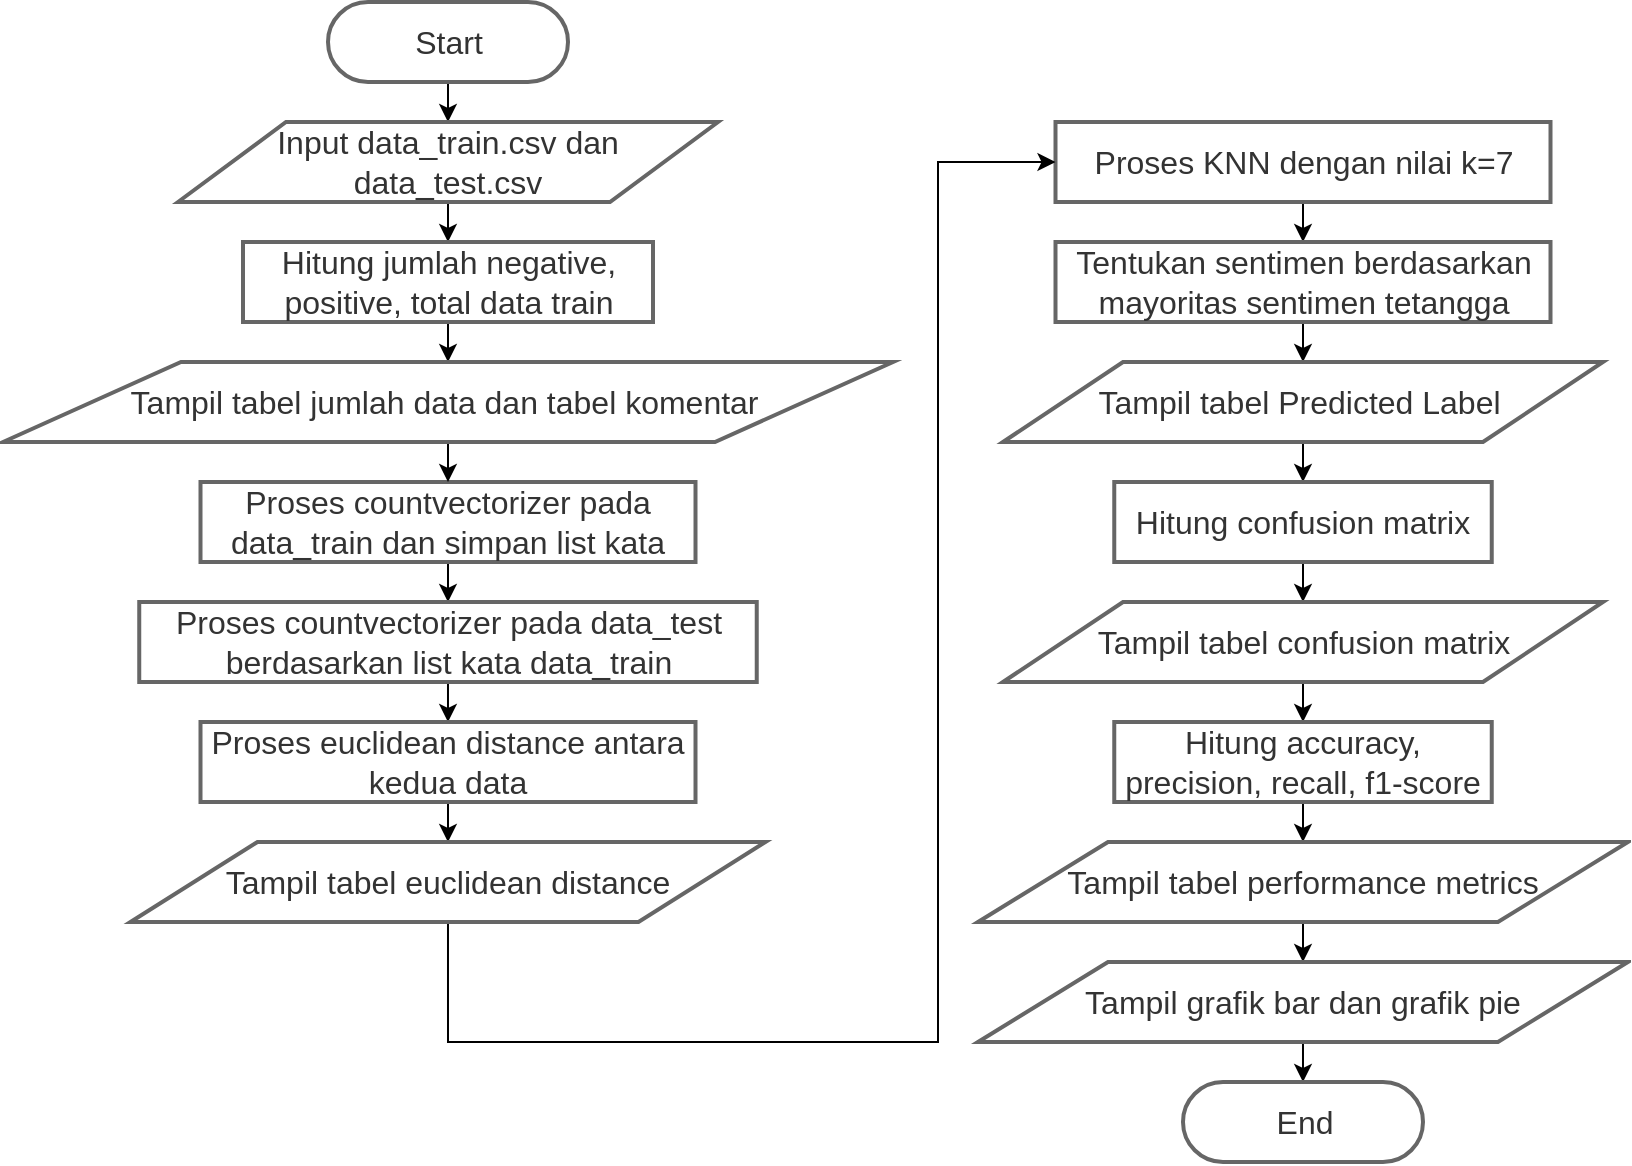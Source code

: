 <mxfile>
    <diagram id="5nVrjyD67WJcHzdejz7K" name="Flowchart Modeling">
        <mxGraphModel dx="1318" dy="724" grid="1" gridSize="10" guides="1" tooltips="1" connect="1" arrows="1" fold="1" page="1" pageScale="1" pageWidth="700" pageHeight="1000" background="#ffffff" math="0" shadow="0">
            <root>
                <mxCell id="0"/>
                <mxCell id="1" parent="0"/>
                <mxCell id="epp1NZU5FGNPMPcieAP1-17" style="edgeStyle=orthogonalEdgeStyle;rounded=0;html=1;exitX=0.5;exitY=0.5;exitDx=0;exitDy=20;exitPerimeter=0;entryX=0.5;entryY=0;entryDx=0;entryDy=0;strokeColor=#000000;fontSize=16;" edge="1" parent="1" source="s1iuoTGKTVkApBfWXc0K-1" target="s1iuoTGKTVkApBfWXc0K-2">
                    <mxGeometry relative="1" as="geometry"/>
                </mxCell>
                <mxCell id="s1iuoTGKTVkApBfWXc0K-1" value="Start" style="html=1;dashed=0;whitespace=wrap;shape=mxgraph.dfd.start;strokeWidth=2;fontSize=16;fillColor=none;fontColor=#333333;strokeColor=#666666;" vertex="1" parent="1">
                    <mxGeometry x="155" y="80" width="120" height="40" as="geometry"/>
                </mxCell>
                <mxCell id="epp1NZU5FGNPMPcieAP1-18" style="edgeStyle=orthogonalEdgeStyle;rounded=0;html=1;exitX=0.5;exitY=1;exitDx=0;exitDy=0;entryX=0.5;entryY=0;entryDx=0;entryDy=0;strokeColor=#000000;fontSize=16;" edge="1" parent="1" source="s1iuoTGKTVkApBfWXc0K-2" target="s1iuoTGKTVkApBfWXc0K-3">
                    <mxGeometry relative="1" as="geometry"/>
                </mxCell>
                <mxCell id="s1iuoTGKTVkApBfWXc0K-2" value="Input data_train.csv dan data_test.csv" style="shape=parallelogram;perimeter=parallelogramPerimeter;whiteSpace=wrap;html=1;dashed=0;strokeWidth=2;fontSize=16;fillColor=none;fontColor=#333333;strokeColor=#666666;" vertex="1" parent="1">
                    <mxGeometry x="80" y="140" width="270" height="40" as="geometry"/>
                </mxCell>
                <mxCell id="epp1NZU5FGNPMPcieAP1-19" style="edgeStyle=orthogonalEdgeStyle;rounded=0;html=1;exitX=0.5;exitY=1;exitDx=0;exitDy=0;entryX=0.5;entryY=0;entryDx=0;entryDy=0;strokeColor=#000000;fontSize=16;" edge="1" parent="1" source="s1iuoTGKTVkApBfWXc0K-3" target="epp1NZU5FGNPMPcieAP1-8">
                    <mxGeometry relative="1" as="geometry"/>
                </mxCell>
                <mxCell id="s1iuoTGKTVkApBfWXc0K-3" value="Hitung jumlah negative, positive, total data train" style="html=1;dashed=0;whitespace=wrap;strokeWidth=2;fontSize=16;fillColor=none;fontColor=#333333;strokeColor=#666666;whiteSpace=wrap;" vertex="1" parent="1">
                    <mxGeometry x="112.5" y="200" width="205" height="40" as="geometry"/>
                </mxCell>
                <mxCell id="epp1NZU5FGNPMPcieAP1-21" style="edgeStyle=orthogonalEdgeStyle;rounded=0;html=1;exitX=0.5;exitY=1;exitDx=0;exitDy=0;entryX=0.5;entryY=0;entryDx=0;entryDy=0;strokeColor=#000000;fontSize=16;" edge="1" parent="1" source="epp1NZU5FGNPMPcieAP1-1" target="epp1NZU5FGNPMPcieAP1-2">
                    <mxGeometry relative="1" as="geometry"/>
                </mxCell>
                <mxCell id="epp1NZU5FGNPMPcieAP1-1" value="Proses countvectorizer pada data_train dan simpan list kata" style="html=1;dashed=0;whitespace=wrap;strokeWidth=2;fontSize=16;fillColor=none;fontColor=#333333;strokeColor=#666666;whiteSpace=wrap;" vertex="1" parent="1">
                    <mxGeometry x="91.25" y="320" width="247.5" height="40" as="geometry"/>
                </mxCell>
                <mxCell id="epp1NZU5FGNPMPcieAP1-22" style="edgeStyle=orthogonalEdgeStyle;rounded=0;html=1;exitX=0.5;exitY=1;exitDx=0;exitDy=0;entryX=0.5;entryY=0;entryDx=0;entryDy=0;strokeColor=#000000;fontSize=16;" edge="1" parent="1" source="epp1NZU5FGNPMPcieAP1-2" target="epp1NZU5FGNPMPcieAP1-3">
                    <mxGeometry relative="1" as="geometry"/>
                </mxCell>
                <mxCell id="epp1NZU5FGNPMPcieAP1-2" value="Proses countvectorizer pada data_test berdasarkan list kata data_train" style="html=1;dashed=0;whitespace=wrap;strokeWidth=2;fontSize=16;fillColor=none;fontColor=#333333;strokeColor=#666666;whiteSpace=wrap;" vertex="1" parent="1">
                    <mxGeometry x="60.62" y="380" width="308.75" height="40" as="geometry"/>
                </mxCell>
                <mxCell id="epp1NZU5FGNPMPcieAP1-23" style="edgeStyle=orthogonalEdgeStyle;rounded=0;html=1;exitX=0.5;exitY=1;exitDx=0;exitDy=0;entryX=0.5;entryY=0;entryDx=0;entryDy=0;strokeColor=#000000;fontSize=16;" edge="1" parent="1" source="epp1NZU5FGNPMPcieAP1-3" target="epp1NZU5FGNPMPcieAP1-10">
                    <mxGeometry relative="1" as="geometry"/>
                </mxCell>
                <mxCell id="epp1NZU5FGNPMPcieAP1-3" value="Proses euclidean distance antara kedua data" style="html=1;dashed=0;whitespace=wrap;strokeWidth=2;fontSize=16;fillColor=none;fontColor=#333333;strokeColor=#666666;whiteSpace=wrap;" vertex="1" parent="1">
                    <mxGeometry x="91.25" y="440" width="247.5" height="40" as="geometry"/>
                </mxCell>
                <mxCell id="epp1NZU5FGNPMPcieAP1-25" style="edgeStyle=orthogonalEdgeStyle;rounded=0;html=1;exitX=0.5;exitY=1;exitDx=0;exitDy=0;entryX=0.5;entryY=0;entryDx=0;entryDy=0;strokeColor=#000000;fontSize=16;" edge="1" parent="1" source="epp1NZU5FGNPMPcieAP1-4" target="epp1NZU5FGNPMPcieAP1-5">
                    <mxGeometry relative="1" as="geometry"/>
                </mxCell>
                <mxCell id="epp1NZU5FGNPMPcieAP1-4" value="Proses KNN dengan nilai k=7" style="html=1;dashed=0;whitespace=wrap;strokeWidth=2;fontSize=16;fillColor=none;fontColor=#333333;strokeColor=#666666;whiteSpace=wrap;" vertex="1" parent="1">
                    <mxGeometry x="518.75" y="140" width="247.5" height="40" as="geometry"/>
                </mxCell>
                <mxCell id="epp1NZU5FGNPMPcieAP1-26" style="edgeStyle=orthogonalEdgeStyle;rounded=0;html=1;exitX=0.5;exitY=1;exitDx=0;exitDy=0;entryX=0.5;entryY=0;entryDx=0;entryDy=0;strokeColor=#000000;fontSize=16;" edge="1" parent="1" source="epp1NZU5FGNPMPcieAP1-5" target="epp1NZU5FGNPMPcieAP1-7">
                    <mxGeometry relative="1" as="geometry"/>
                </mxCell>
                <mxCell id="epp1NZU5FGNPMPcieAP1-5" value="Tentukan sentimen berdasarkan mayoritas sentimen tetangga" style="html=1;dashed=0;whitespace=wrap;strokeWidth=2;fontSize=16;fillColor=none;fontColor=#333333;strokeColor=#666666;whiteSpace=wrap;" vertex="1" parent="1">
                    <mxGeometry x="518.75" y="200" width="247.5" height="40" as="geometry"/>
                </mxCell>
                <mxCell id="epp1NZU5FGNPMPcieAP1-27" style="edgeStyle=orthogonalEdgeStyle;rounded=0;html=1;exitX=0.5;exitY=1;exitDx=0;exitDy=0;entryX=0.5;entryY=0;entryDx=0;entryDy=0;strokeColor=#000000;fontSize=16;" edge="1" parent="1" source="epp1NZU5FGNPMPcieAP1-7" target="epp1NZU5FGNPMPcieAP1-11">
                    <mxGeometry relative="1" as="geometry"/>
                </mxCell>
                <mxCell id="epp1NZU5FGNPMPcieAP1-7" value="Tampil tabel Predicted Label&amp;nbsp;" style="shape=parallelogram;perimeter=parallelogramPerimeter;whiteSpace=wrap;html=1;dashed=0;strokeWidth=2;fontSize=16;fillColor=none;fontColor=#333333;strokeColor=#666666;" vertex="1" parent="1">
                    <mxGeometry x="492.5" y="260" width="300" height="40" as="geometry"/>
                </mxCell>
                <mxCell id="epp1NZU5FGNPMPcieAP1-20" style="edgeStyle=orthogonalEdgeStyle;rounded=0;html=1;exitX=0.5;exitY=1;exitDx=0;exitDy=0;entryX=0.5;entryY=0;entryDx=0;entryDy=0;strokeColor=#000000;fontSize=16;" edge="1" parent="1" source="epp1NZU5FGNPMPcieAP1-8" target="epp1NZU5FGNPMPcieAP1-1">
                    <mxGeometry relative="1" as="geometry"/>
                </mxCell>
                <mxCell id="epp1NZU5FGNPMPcieAP1-8" value="Tampil tabel jumlah data dan tabel komentar&amp;nbsp;" style="shape=parallelogram;perimeter=parallelogramPerimeter;whiteSpace=wrap;html=1;dashed=0;strokeWidth=2;fontSize=16;fillColor=none;fontColor=#333333;strokeColor=#666666;" vertex="1" parent="1">
                    <mxGeometry x="-7.5" y="260" width="445" height="40" as="geometry"/>
                </mxCell>
                <mxCell id="epp1NZU5FGNPMPcieAP1-24" style="edgeStyle=orthogonalEdgeStyle;rounded=0;html=1;exitX=0.5;exitY=1;exitDx=0;exitDy=0;entryX=0;entryY=0.5;entryDx=0;entryDy=0;strokeColor=#000000;fontSize=16;" edge="1" parent="1" source="epp1NZU5FGNPMPcieAP1-10" target="epp1NZU5FGNPMPcieAP1-4">
                    <mxGeometry relative="1" as="geometry">
                        <Array as="points">
                            <mxPoint x="215" y="600"/>
                            <mxPoint x="460" y="600"/>
                            <mxPoint x="460" y="160"/>
                        </Array>
                    </mxGeometry>
                </mxCell>
                <mxCell id="epp1NZU5FGNPMPcieAP1-10" value="Tampil tabel euclidean distance" style="shape=parallelogram;perimeter=parallelogramPerimeter;whiteSpace=wrap;html=1;dashed=0;strokeWidth=2;fontSize=16;fillColor=none;fontColor=#333333;strokeColor=#666666;" vertex="1" parent="1">
                    <mxGeometry x="56.24" y="500" width="317.51" height="40" as="geometry"/>
                </mxCell>
                <mxCell id="epp1NZU5FGNPMPcieAP1-28" style="edgeStyle=orthogonalEdgeStyle;rounded=0;html=1;exitX=0.5;exitY=1;exitDx=0;exitDy=0;entryX=0.5;entryY=0;entryDx=0;entryDy=0;strokeColor=#000000;fontSize=16;" edge="1" parent="1" source="epp1NZU5FGNPMPcieAP1-11" target="epp1NZU5FGNPMPcieAP1-12">
                    <mxGeometry relative="1" as="geometry"/>
                </mxCell>
                <mxCell id="epp1NZU5FGNPMPcieAP1-11" value="Hitung confusion matrix" style="html=1;dashed=0;whitespace=wrap;strokeWidth=2;fontSize=16;fillColor=none;fontColor=#333333;strokeColor=#666666;whiteSpace=wrap;" vertex="1" parent="1">
                    <mxGeometry x="548.13" y="320" width="188.74" height="40" as="geometry"/>
                </mxCell>
                <mxCell id="epp1NZU5FGNPMPcieAP1-29" style="edgeStyle=orthogonalEdgeStyle;rounded=0;html=1;exitX=0.5;exitY=1;exitDx=0;exitDy=0;entryX=0.5;entryY=0;entryDx=0;entryDy=0;strokeColor=#000000;fontSize=16;" edge="1" parent="1" source="epp1NZU5FGNPMPcieAP1-12" target="epp1NZU5FGNPMPcieAP1-13">
                    <mxGeometry relative="1" as="geometry"/>
                </mxCell>
                <mxCell id="epp1NZU5FGNPMPcieAP1-12" value="Tampil tabel confusion matrix" style="shape=parallelogram;perimeter=parallelogramPerimeter;whiteSpace=wrap;html=1;dashed=0;strokeWidth=2;fontSize=16;fillColor=none;fontColor=#333333;strokeColor=#666666;" vertex="1" parent="1">
                    <mxGeometry x="492.5" y="380" width="300" height="40" as="geometry"/>
                </mxCell>
                <mxCell id="epp1NZU5FGNPMPcieAP1-30" style="edgeStyle=orthogonalEdgeStyle;rounded=0;html=1;exitX=0.5;exitY=1;exitDx=0;exitDy=0;entryX=0.5;entryY=0;entryDx=0;entryDy=0;strokeColor=#000000;fontSize=16;" edge="1" parent="1" source="epp1NZU5FGNPMPcieAP1-13" target="epp1NZU5FGNPMPcieAP1-14">
                    <mxGeometry relative="1" as="geometry"/>
                </mxCell>
                <mxCell id="epp1NZU5FGNPMPcieAP1-13" value="Hitung accuracy, precision, recall, f1-score" style="html=1;dashed=0;whitespace=wrap;strokeWidth=2;fontSize=16;fillColor=none;fontColor=#333333;strokeColor=#666666;whiteSpace=wrap;" vertex="1" parent="1">
                    <mxGeometry x="548.13" y="440" width="188.74" height="40" as="geometry"/>
                </mxCell>
                <mxCell id="epp1NZU5FGNPMPcieAP1-31" style="edgeStyle=orthogonalEdgeStyle;rounded=0;html=1;exitX=0.5;exitY=1;exitDx=0;exitDy=0;entryX=0.5;entryY=0;entryDx=0;entryDy=0;strokeColor=#000000;fontSize=16;" edge="1" parent="1" source="epp1NZU5FGNPMPcieAP1-14" target="epp1NZU5FGNPMPcieAP1-15">
                    <mxGeometry relative="1" as="geometry"/>
                </mxCell>
                <mxCell id="epp1NZU5FGNPMPcieAP1-14" value="Tampil tabel performance metrics" style="shape=parallelogram;perimeter=parallelogramPerimeter;whiteSpace=wrap;html=1;dashed=0;strokeWidth=2;fontSize=16;fillColor=none;fontColor=#333333;strokeColor=#666666;" vertex="1" parent="1">
                    <mxGeometry x="480" y="500" width="324.99" height="40" as="geometry"/>
                </mxCell>
                <mxCell id="epp1NZU5FGNPMPcieAP1-32" style="edgeStyle=orthogonalEdgeStyle;rounded=0;html=1;exitX=0.5;exitY=1;exitDx=0;exitDy=0;entryX=0.5;entryY=0.5;entryDx=0;entryDy=-20;entryPerimeter=0;strokeColor=#000000;fontSize=16;" edge="1" parent="1" source="epp1NZU5FGNPMPcieAP1-15" target="epp1NZU5FGNPMPcieAP1-16">
                    <mxGeometry relative="1" as="geometry"/>
                </mxCell>
                <mxCell id="epp1NZU5FGNPMPcieAP1-15" value="Tampil grafik bar dan grafik pie" style="shape=parallelogram;perimeter=parallelogramPerimeter;whiteSpace=wrap;html=1;dashed=0;strokeWidth=2;fontSize=16;fillColor=none;fontColor=#333333;strokeColor=#666666;" vertex="1" parent="1">
                    <mxGeometry x="480" y="560" width="324.99" height="40" as="geometry"/>
                </mxCell>
                <mxCell id="epp1NZU5FGNPMPcieAP1-16" value="End" style="html=1;dashed=0;whitespace=wrap;shape=mxgraph.dfd.start;strokeWidth=2;fontSize=16;fillColor=none;fontColor=#333333;strokeColor=#666666;" vertex="1" parent="1">
                    <mxGeometry x="582.5" y="620" width="120" height="40" as="geometry"/>
                </mxCell>
            </root>
        </mxGraphModel>
    </diagram>
    <diagram id="qaYd5wKUo-NU0RqoIepF" name="Flowchart Split">
        <mxGraphModel dx="618" dy="724" grid="1" gridSize="10" guides="1" tooltips="1" connect="1" arrows="1" fold="1" page="1" pageScale="1" pageWidth="700" pageHeight="1000" background="#ffffff" math="0" shadow="0">
            <root>
                <mxCell id="0"/>
                <mxCell id="1" parent="0"/>
                <mxCell id="APWdIRTjKV6udYp2Gt9_-7" style="edgeStyle=orthogonalEdgeStyle;rounded=0;html=1;exitX=0.5;exitY=0.5;exitDx=0;exitDy=20;exitPerimeter=0;entryX=0.5;entryY=0;entryDx=0;entryDy=0;strokeColor=#000000;fontSize=16;" edge="1" parent="1" source="LVraXBmBezBGgVg2vdOi-1" target="d-Ng9hQ8nk3r_lHmsv6U-1">
                    <mxGeometry relative="1" as="geometry"/>
                </mxCell>
                <mxCell id="LVraXBmBezBGgVg2vdOi-1" value="Start" style="html=1;dashed=0;whitespace=wrap;shape=mxgraph.dfd.start;strokeWidth=2;fontSize=16;fillColor=none;fontColor=#333333;strokeColor=#666666;" vertex="1" parent="1">
                    <mxGeometry x="200" y="80" width="120" height="40" as="geometry"/>
                </mxCell>
                <mxCell id="APWdIRTjKV6udYp2Gt9_-8" style="edgeStyle=orthogonalEdgeStyle;rounded=0;html=1;exitX=0.5;exitY=1;exitDx=0;exitDy=0;entryX=0.5;entryY=0;entryDx=0;entryDy=0;strokeColor=#000000;fontSize=16;" edge="1" parent="1" source="d-Ng9hQ8nk3r_lHmsv6U-1" target="hST-av5f4H5KbwYIa5dW-1">
                    <mxGeometry relative="1" as="geometry"/>
                </mxCell>
                <mxCell id="d-Ng9hQ8nk3r_lHmsv6U-1" value="Pilih menu split" style="html=1;dashed=0;whitespace=wrap;strokeWidth=2;fontSize=16;fillColor=none;fontColor=#333333;strokeColor=#666666;" vertex="1" parent="1">
                    <mxGeometry x="200" y="140" width="120" height="40" as="geometry"/>
                </mxCell>
                <mxCell id="APWdIRTjKV6udYp2Gt9_-9" style="edgeStyle=orthogonalEdgeStyle;rounded=0;html=1;exitX=0.5;exitY=1;exitDx=0;exitDy=0;entryX=0.5;entryY=0;entryDx=0;entryDy=0;strokeColor=#000000;fontSize=16;" edge="1" parent="1" source="hST-av5f4H5KbwYIa5dW-1" target="APWdIRTjKV6udYp2Gt9_-3">
                    <mxGeometry relative="1" as="geometry"/>
                </mxCell>
                <mxCell id="hST-av5f4H5KbwYIa5dW-1" value="input data" style="shape=parallelogram;perimeter=parallelogramPerimeter;whiteSpace=wrap;html=1;dashed=0;strokeWidth=2;fontSize=16;fillColor=none;fontColor=#333333;strokeColor=#666666;" vertex="1" parent="1">
                    <mxGeometry x="200" y="200" width="120" height="40" as="geometry"/>
                </mxCell>
                <mxCell id="APWdIRTjKV6udYp2Gt9_-13" style="edgeStyle=orthogonalEdgeStyle;rounded=0;html=1;exitX=0.5;exitY=1;exitDx=0;exitDy=0;entryX=0.5;entryY=0;entryDx=0;entryDy=0;strokeColor=#000000;fontSize=16;" edge="1" parent="1" source="APWdIRTjKV6udYp2Gt9_-3" target="APWdIRTjKV6udYp2Gt9_-12">
                    <mxGeometry relative="1" as="geometry"/>
                </mxCell>
                <mxCell id="APWdIRTjKV6udYp2Gt9_-3" value="Split data" style="html=1;dashed=0;whitespace=wrap;strokeWidth=2;fontSize=16;fillColor=none;fontColor=#333333;strokeColor=#666666;" vertex="1" parent="1">
                    <mxGeometry x="200" y="260" width="120" height="40" as="geometry"/>
                </mxCell>
                <mxCell id="APWdIRTjKV6udYp2Gt9_-16" style="edgeStyle=orthogonalEdgeStyle;rounded=0;html=1;entryX=0.5;entryY=0.5;entryDx=0;entryDy=-20;entryPerimeter=0;strokeColor=#000000;fontSize=16;" edge="1" parent="1" source="APWdIRTjKV6udYp2Gt9_-4" target="APWdIRTjKV6udYp2Gt9_-6">
                    <mxGeometry relative="1" as="geometry"/>
                </mxCell>
                <mxCell id="APWdIRTjKV6udYp2Gt9_-4" value="train_data.csv" style="strokeWidth=2;html=1;shape=mxgraph.flowchart.document2;whiteSpace=wrap;size=0.25;fontSize=16;fillColor=none;fontColor=#333333;strokeColor=#666666;" vertex="1" parent="1">
                    <mxGeometry x="125" y="390" width="120" height="60" as="geometry"/>
                </mxCell>
                <mxCell id="APWdIRTjKV6udYp2Gt9_-17" style="edgeStyle=orthogonalEdgeStyle;rounded=0;html=1;strokeColor=#000000;fontSize=16;" edge="1" parent="1" source="APWdIRTjKV6udYp2Gt9_-5" target="APWdIRTjKV6udYp2Gt9_-6">
                    <mxGeometry relative="1" as="geometry"/>
                </mxCell>
                <mxCell id="APWdIRTjKV6udYp2Gt9_-5" value="test_data.csv" style="strokeWidth=2;html=1;shape=mxgraph.flowchart.document2;whiteSpace=wrap;size=0.25;fontSize=16;fillColor=none;fontColor=#333333;strokeColor=#666666;" vertex="1" parent="1">
                    <mxGeometry x="275" y="390" width="120" height="60" as="geometry"/>
                </mxCell>
                <mxCell id="APWdIRTjKV6udYp2Gt9_-6" value="End" style="html=1;dashed=0;whitespace=wrap;shape=mxgraph.dfd.start;strokeWidth=2;fontSize=16;fillColor=none;fontColor=#333333;strokeColor=#666666;" vertex="1" parent="1">
                    <mxGeometry x="200" y="480" width="120" height="40" as="geometry"/>
                </mxCell>
                <mxCell id="APWdIRTjKV6udYp2Gt9_-14" style="edgeStyle=orthogonalEdgeStyle;rounded=0;html=1;exitX=0;exitY=0.5;exitDx=0;exitDy=0;entryX=0.5;entryY=0;entryDx=0;entryDy=0;entryPerimeter=0;strokeColor=#000000;fontSize=16;" edge="1" parent="1" source="APWdIRTjKV6udYp2Gt9_-12" target="APWdIRTjKV6udYp2Gt9_-4">
                    <mxGeometry relative="1" as="geometry"/>
                </mxCell>
                <mxCell id="APWdIRTjKV6udYp2Gt9_-15" style="edgeStyle=orthogonalEdgeStyle;rounded=0;html=1;exitX=1;exitY=0.5;exitDx=0;exitDy=0;entryX=0.5;entryY=0;entryDx=0;entryDy=0;entryPerimeter=0;strokeColor=#000000;fontSize=16;" edge="1" parent="1" source="APWdIRTjKV6udYp2Gt9_-12" target="APWdIRTjKV6udYp2Gt9_-5">
                    <mxGeometry relative="1" as="geometry"/>
                </mxCell>
                <mxCell id="APWdIRTjKV6udYp2Gt9_-12" value="" style="shape=rhombus;html=1;dashed=0;whitespace=wrap;perimeter=rhombusPerimeter;strokeWidth=2;fontSize=16;fillColor=none;fontColor=#333333;strokeColor=#666666;" vertex="1" parent="1">
                    <mxGeometry x="230" y="320" width="60" height="50" as="geometry"/>
                </mxCell>
            </root>
        </mxGraphModel>
    </diagram>
    <diagram id="EYUOjBIOBTz9nsuW6V88" name="Flowchart Preprocessing">
        <mxGraphModel dx="727" dy="852" grid="1" gridSize="10" guides="1" tooltips="1" connect="1" arrows="1" fold="1" page="1" pageScale="1" pageWidth="700" pageHeight="1000" background="#ffffff" math="0" shadow="0">
            <root>
                <mxCell id="0"/>
                <mxCell id="1" parent="0"/>
                <mxCell id="BamcGQPigg7TlAHhuKS2-8" value="" style="rounded=1;whiteSpace=wrap;html=1;absoluteArcSize=1;arcSize=14;strokeWidth=2;fontSize=16;fillColor=none;fontColor=#333333;strokeColor=#666666;dashed=1;" vertex="1" parent="1">
                    <mxGeometry x="100" y="250" width="180" height="480" as="geometry"/>
                </mxCell>
                <mxCell id="RTiu_2ZhjMF9ux95mZP1-2" style="edgeStyle=orthogonalEdgeStyle;rounded=0;html=1;exitX=0.5;exitY=0.5;exitDx=0;exitDy=20;exitPerimeter=0;entryX=0.5;entryY=0;entryDx=0;entryDy=0;strokeColor=#000000;fontSize=16;" edge="1" parent="1" source="xWL4a-wit0ubFOHiTUkh-1" target="RTiu_2ZhjMF9ux95mZP1-1">
                    <mxGeometry relative="1" as="geometry"/>
                </mxCell>
                <mxCell id="xWL4a-wit0ubFOHiTUkh-1" value="Start" style="html=1;dashed=0;whitespace=wrap;shape=mxgraph.dfd.start;strokeWidth=2;fontSize=16;fillColor=none;fontColor=#333333;strokeColor=#666666;" vertex="1" parent="1">
                    <mxGeometry x="130" y="20" width="120" height="40" as="geometry"/>
                </mxCell>
                <mxCell id="BamcGQPigg7TlAHhuKS2-14" style="edgeStyle=orthogonalEdgeStyle;rounded=0;html=1;exitX=0.5;exitY=1;exitDx=0;exitDy=0;entryX=0.5;entryY=0;entryDx=0;entryDy=0;strokeColor=#000000;fontSize=16;" edge="1" parent="1" source="xWL4a-wit0ubFOHiTUkh-2" target="BamcGQPigg7TlAHhuKS2-1">
                    <mxGeometry relative="1" as="geometry"/>
                </mxCell>
                <mxCell id="xWL4a-wit0ubFOHiTUkh-2" value="Case Folding" style="html=1;dashed=0;whitespace=wrap;strokeWidth=2;fontSize=16;fillColor=none;fontColor=#333333;strokeColor=#666666;" vertex="1" parent="1">
                    <mxGeometry x="130" y="260" width="120" height="40" as="geometry"/>
                </mxCell>
                <mxCell id="BamcGQPigg7TlAHhuKS2-12" style="edgeStyle=orthogonalEdgeStyle;rounded=0;html=1;exitX=0.5;exitY=1;exitDx=0;exitDy=0;entryX=0.5;entryY=0;entryDx=0;entryDy=0;strokeColor=#000000;fontSize=16;" edge="1" parent="1" source="czpUyxPC5yzAdy1M99HG-1" target="ROqCMCjZXliXqjAR72yh-1">
                    <mxGeometry relative="1" as="geometry"/>
                </mxCell>
                <mxCell id="czpUyxPC5yzAdy1M99HG-1" value="Input comments.csv" style="shape=parallelogram;perimeter=parallelogramPerimeter;dashed=0;strokeWidth=2;fontSize=16;fillColor=none;fontColor=#333333;strokeColor=#666666;html=1;whiteSpace=wrap;" vertex="1" parent="1">
                    <mxGeometry x="80" y="140" width="220" height="40" as="geometry"/>
                </mxCell>
                <mxCell id="BamcGQPigg7TlAHhuKS2-13" style="edgeStyle=orthogonalEdgeStyle;rounded=0;html=1;exitX=0.5;exitY=1;exitDx=0;exitDy=0;entryX=0.5;entryY=0;entryDx=0;entryDy=0;strokeColor=#000000;fontSize=16;" edge="1" parent="1" source="ROqCMCjZXliXqjAR72yh-1" target="xWL4a-wit0ubFOHiTUkh-2">
                    <mxGeometry relative="1" as="geometry"/>
                </mxCell>
                <mxCell id="BamcGQPigg7TlAHhuKS2-36" style="edgeStyle=orthogonalEdgeStyle;rounded=0;html=1;exitX=1;exitY=0.5;exitDx=0;exitDy=0;entryX=1;entryY=0.5;entryDx=0;entryDy=0;strokeColor=#000000;fontSize=16;" edge="1" parent="1" source="ROqCMCjZXliXqjAR72yh-1" target="czpUyxPC5yzAdy1M99HG-1">
                    <mxGeometry relative="1" as="geometry">
                        <Array as="points">
                            <mxPoint x="360" y="220"/>
                            <mxPoint x="360" y="160"/>
                        </Array>
                    </mxGeometry>
                </mxCell>
                <mxCell id="ROqCMCjZXliXqjAR72yh-1" value="Input Valid" style="shape=rhombus;html=1;dashed=0;whitespace=wrap;perimeter=rhombusPerimeter;strokeWidth=2;fontSize=16;fillColor=none;fontColor=#333333;strokeColor=#666666;" vertex="1" parent="1">
                    <mxGeometry x="130" y="200" width="120" height="40" as="geometry"/>
                </mxCell>
                <mxCell id="BamcGQPigg7TlAHhuKS2-15" style="edgeStyle=orthogonalEdgeStyle;rounded=0;html=1;exitX=0.5;exitY=1;exitDx=0;exitDy=0;entryX=0.5;entryY=0;entryDx=0;entryDy=0;strokeColor=#000000;fontSize=16;" edge="1" parent="1" source="BamcGQPigg7TlAHhuKS2-1" target="BamcGQPigg7TlAHhuKS2-2">
                    <mxGeometry relative="1" as="geometry"/>
                </mxCell>
                <mxCell id="BamcGQPigg7TlAHhuKS2-1" value="Cleansing" style="html=1;dashed=0;whitespace=wrap;strokeWidth=2;fontSize=16;fillColor=none;fontColor=#333333;strokeColor=#666666;" vertex="1" parent="1">
                    <mxGeometry x="130" y="320" width="120" height="40" as="geometry"/>
                </mxCell>
                <mxCell id="BamcGQPigg7TlAHhuKS2-16" style="edgeStyle=orthogonalEdgeStyle;rounded=0;html=1;exitX=0.5;exitY=1;exitDx=0;exitDy=0;entryX=0.5;entryY=0;entryDx=0;entryDy=0;strokeColor=#000000;fontSize=16;" edge="1" parent="1" source="BamcGQPigg7TlAHhuKS2-2" target="BamcGQPigg7TlAHhuKS2-3">
                    <mxGeometry relative="1" as="geometry"/>
                </mxCell>
                <mxCell id="BamcGQPigg7TlAHhuKS2-2" value="Tokenizing" style="html=1;dashed=0;whitespace=wrap;strokeWidth=2;fontSize=16;fillColor=none;fontColor=#333333;strokeColor=#666666;" vertex="1" parent="1">
                    <mxGeometry x="130" y="380" width="120" height="40" as="geometry"/>
                </mxCell>
                <mxCell id="BamcGQPigg7TlAHhuKS2-17" style="edgeStyle=orthogonalEdgeStyle;rounded=0;html=1;exitX=0.5;exitY=1;exitDx=0;exitDy=0;entryX=0.5;entryY=0;entryDx=0;entryDy=0;strokeColor=#000000;fontSize=16;" edge="1" parent="1" source="BamcGQPigg7TlAHhuKS2-3" target="BamcGQPigg7TlAHhuKS2-4">
                    <mxGeometry relative="1" as="geometry"/>
                </mxCell>
                <mxCell id="BamcGQPigg7TlAHhuKS2-3" value="Stop Words" style="html=1;dashed=0;whitespace=wrap;strokeWidth=2;fontSize=16;fillColor=none;fontColor=#333333;strokeColor=#666666;" vertex="1" parent="1">
                    <mxGeometry x="130" y="440" width="120" height="40" as="geometry"/>
                </mxCell>
                <mxCell id="BamcGQPigg7TlAHhuKS2-18" style="edgeStyle=orthogonalEdgeStyle;rounded=0;html=1;exitX=0.5;exitY=1;exitDx=0;exitDy=0;entryX=0.5;entryY=0;entryDx=0;entryDy=0;strokeColor=#000000;fontSize=16;" edge="1" parent="1" source="BamcGQPigg7TlAHhuKS2-4" target="BamcGQPigg7TlAHhuKS2-5">
                    <mxGeometry relative="1" as="geometry"/>
                </mxCell>
                <mxCell id="BamcGQPigg7TlAHhuKS2-4" value="Normalization" style="html=1;dashed=0;whitespace=wrap;strokeWidth=2;fontSize=16;fillColor=none;fontColor=#333333;strokeColor=#666666;" vertex="1" parent="1">
                    <mxGeometry x="130" y="500" width="120" height="40" as="geometry"/>
                </mxCell>
                <mxCell id="BamcGQPigg7TlAHhuKS2-19" style="edgeStyle=orthogonalEdgeStyle;rounded=0;html=1;exitX=0.5;exitY=1;exitDx=0;exitDy=0;entryX=0.5;entryY=0;entryDx=0;entryDy=0;strokeColor=#000000;fontSize=16;" edge="1" parent="1" source="BamcGQPigg7TlAHhuKS2-5" target="BamcGQPigg7TlAHhuKS2-6">
                    <mxGeometry relative="1" as="geometry"/>
                </mxCell>
                <mxCell id="BamcGQPigg7TlAHhuKS2-5" value="Stemming" style="html=1;dashed=0;whitespace=wrap;strokeWidth=2;fontSize=16;fillColor=none;fontColor=#333333;strokeColor=#666666;" vertex="1" parent="1">
                    <mxGeometry x="130" y="560" width="120" height="40" as="geometry"/>
                </mxCell>
                <mxCell id="BamcGQPigg7TlAHhuKS2-20" style="edgeStyle=orthogonalEdgeStyle;rounded=0;html=1;exitX=0.5;exitY=1;exitDx=0;exitDy=0;entryX=0.5;entryY=0;entryDx=0;entryDy=0;strokeColor=#000000;fontSize=16;" edge="1" parent="1" source="BamcGQPigg7TlAHhuKS2-6" target="BamcGQPigg7TlAHhuKS2-7">
                    <mxGeometry relative="1" as="geometry"/>
                </mxCell>
                <mxCell id="BamcGQPigg7TlAHhuKS2-6" value="Token Filtering" style="html=1;dashed=0;whitespace=wrap;strokeWidth=2;fontSize=16;fillColor=none;fontColor=#333333;strokeColor=#666666;" vertex="1" parent="1">
                    <mxGeometry x="130" y="620" width="120" height="40" as="geometry"/>
                </mxCell>
                <mxCell id="5sZhU-jFkkdWfY8F0SE_-3" style="edgeStyle=orthogonalEdgeStyle;rounded=0;html=1;exitX=0.5;exitY=1;exitDx=0;exitDy=0;entryX=0;entryY=0.5;entryDx=0;entryDy=0;strokeColor=#000000;fontSize=16;" edge="1" parent="1" source="BamcGQPigg7TlAHhuKS2-7" target="5sZhU-jFkkdWfY8F0SE_-1">
                    <mxGeometry relative="1" as="geometry">
                        <Array as="points">
                            <mxPoint x="190" y="730"/>
                            <mxPoint x="340" y="730"/>
                            <mxPoint x="340" y="500"/>
                        </Array>
                    </mxGeometry>
                </mxCell>
                <mxCell id="BamcGQPigg7TlAHhuKS2-7" value="Words Count" style="html=1;dashed=0;whitespace=wrap;strokeWidth=2;fontSize=16;fillColor=none;fontColor=#333333;strokeColor=#666666;" vertex="1" parent="1">
                    <mxGeometry x="130" y="680" width="120" height="40" as="geometry"/>
                </mxCell>
                <mxCell id="BamcGQPigg7TlAHhuKS2-10" value="Preprocessing" style="html=1;dashed=0;whitespace=wrap;strokeWidth=2;fontSize=16;fillColor=#FFFFFF;fontColor=#333333;strokeColor=#666666;rotation=-90;" vertex="1" parent="1">
                    <mxGeometry x="220" y="470" width="120" height="40" as="geometry"/>
                </mxCell>
                <mxCell id="BamcGQPigg7TlAHhuKS2-25" style="edgeStyle=orthogonalEdgeStyle;rounded=0;html=1;exitX=0.5;exitY=1;exitDx=0;exitDy=0;entryX=0.5;entryY=0;entryDx=0;entryDy=0;entryPerimeter=0;strokeColor=#000000;fontSize=16;" edge="1" parent="1" source="BamcGQPigg7TlAHhuKS2-22" target="BamcGQPigg7TlAHhuKS2-24">
                    <mxGeometry relative="1" as="geometry"/>
                </mxCell>
                <mxCell id="BamcGQPigg7TlAHhuKS2-32" style="edgeStyle=orthogonalEdgeStyle;rounded=0;html=1;exitX=0.5;exitY=0;exitDx=0;exitDy=0;entryX=0.5;entryY=1;entryDx=0;entryDy=0;strokeColor=#000000;fontSize=16;" edge="1" parent="1" source="BamcGQPigg7TlAHhuKS2-22" target="BamcGQPigg7TlAHhuKS2-29">
                    <mxGeometry relative="1" as="geometry"/>
                </mxCell>
                <mxCell id="BamcGQPigg7TlAHhuKS2-22" value="" style="shape=rhombus;html=1;dashed=0;whitespace=wrap;perimeter=rhombusPerimeter;strokeWidth=2;fontSize=16;fillColor=none;fontColor=#333333;strokeColor=#666666;" vertex="1" parent="1">
                    <mxGeometry x="545" y="480" width="120" height="40" as="geometry"/>
                </mxCell>
                <mxCell id="BamcGQPigg7TlAHhuKS2-27" style="edgeStyle=orthogonalEdgeStyle;rounded=0;html=1;entryX=0.5;entryY=0.5;entryDx=0;entryDy=-20;entryPerimeter=0;strokeColor=#000000;fontSize=16;" edge="1" parent="1" source="BamcGQPigg7TlAHhuKS2-24" target="BamcGQPigg7TlAHhuKS2-26">
                    <mxGeometry relative="1" as="geometry"/>
                </mxCell>
                <mxCell id="BamcGQPigg7TlAHhuKS2-24" value="preprocessed_comments.csv" style="strokeWidth=2;html=1;shape=mxgraph.flowchart.document2;whiteSpace=wrap;size=0.25;fontSize=16;fillColor=none;fontColor=#333333;strokeColor=#666666;" vertex="1" parent="1">
                    <mxGeometry x="500" y="540" width="210" height="60" as="geometry"/>
                </mxCell>
                <mxCell id="BamcGQPigg7TlAHhuKS2-26" value="End" style="html=1;dashed=0;whitespace=wrap;shape=mxgraph.dfd.start;strokeWidth=2;fontSize=16;fillColor=none;fontColor=#333333;strokeColor=#666666;" vertex="1" parent="1">
                    <mxGeometry x="545" y="620" width="120" height="40" as="geometry"/>
                </mxCell>
                <mxCell id="BamcGQPigg7TlAHhuKS2-33" style="edgeStyle=orthogonalEdgeStyle;rounded=0;html=1;exitX=0.5;exitY=0;exitDx=0;exitDy=0;strokeColor=#000000;fontSize=16;" edge="1" parent="1" source="BamcGQPigg7TlAHhuKS2-29" target="BamcGQPigg7TlAHhuKS2-31">
                    <mxGeometry relative="1" as="geometry"/>
                </mxCell>
                <mxCell id="BamcGQPigg7TlAHhuKS2-29" value="Label Comments" style="html=1;dashed=0;whitespace=wrap;strokeWidth=2;fontSize=16;fillColor=none;fontColor=#333333;strokeColor=#666666;" vertex="1" parent="1">
                    <mxGeometry x="535" y="420" width="140" height="40" as="geometry"/>
                </mxCell>
                <mxCell id="BamcGQPigg7TlAHhuKS2-35" style="edgeStyle=orthogonalEdgeStyle;rounded=0;html=1;exitX=0.5;exitY=0;exitDx=0;exitDy=0;exitPerimeter=0;entryX=0.5;entryY=0.5;entryDx=0;entryDy=20;entryPerimeter=0;strokeColor=#000000;fontSize=16;" edge="1" parent="1" source="BamcGQPigg7TlAHhuKS2-31" target="BamcGQPigg7TlAHhuKS2-34">
                    <mxGeometry relative="1" as="geometry"/>
                </mxCell>
                <mxCell id="BamcGQPigg7TlAHhuKS2-31" value="labeled_comments.csv" style="strokeWidth=2;html=1;shape=mxgraph.flowchart.document2;whiteSpace=wrap;size=0.25;fontSize=16;fillColor=none;fontColor=#333333;strokeColor=#666666;" vertex="1" parent="1">
                    <mxGeometry x="520" y="340" width="170" height="60" as="geometry"/>
                </mxCell>
                <mxCell id="BamcGQPigg7TlAHhuKS2-34" value="End" style="html=1;dashed=0;whitespace=wrap;shape=mxgraph.dfd.start;strokeWidth=2;fontSize=16;fillColor=none;fontColor=#333333;strokeColor=#666666;" vertex="1" parent="1">
                    <mxGeometry x="545" y="280" width="120" height="40" as="geometry"/>
                </mxCell>
                <mxCell id="RTiu_2ZhjMF9ux95mZP1-3" style="edgeStyle=orthogonalEdgeStyle;rounded=0;html=1;exitX=0.5;exitY=1;exitDx=0;exitDy=0;entryX=0.5;entryY=0;entryDx=0;entryDy=0;strokeColor=#000000;fontSize=16;" edge="1" parent="1" source="RTiu_2ZhjMF9ux95mZP1-1" target="czpUyxPC5yzAdy1M99HG-1">
                    <mxGeometry relative="1" as="geometry"/>
                </mxCell>
                <mxCell id="RTiu_2ZhjMF9ux95mZP1-1" value="Pilih menu preprocessiing" style="html=1;dashed=0;whitespace=wrap;strokeWidth=2;fontSize=16;fillColor=none;fontColor=#333333;strokeColor=#666666;" vertex="1" parent="1">
                    <mxGeometry x="90" y="80" width="200" height="40" as="geometry"/>
                </mxCell>
                <mxCell id="5sZhU-jFkkdWfY8F0SE_-2" style="edgeStyle=orthogonalEdgeStyle;rounded=0;html=1;exitX=1;exitY=0.5;exitDx=0;exitDy=0;entryX=0;entryY=0.5;entryDx=0;entryDy=0;strokeColor=#000000;fontSize=16;" edge="1" parent="1" source="5sZhU-jFkkdWfY8F0SE_-1" target="BamcGQPigg7TlAHhuKS2-22">
                    <mxGeometry relative="1" as="geometry"/>
                </mxCell>
                <mxCell id="5sZhU-jFkkdWfY8F0SE_-1" value="Tampil Data" style="shape=parallelogram;perimeter=parallelogramPerimeter;whiteSpace=wrap;html=1;dashed=0;strokeWidth=2;fontSize=16;fillColor=none;fontColor=#333333;strokeColor=#666666;" vertex="1" parent="1">
                    <mxGeometry x="380" y="480" width="120" height="40" as="geometry"/>
                </mxCell>
            </root>
        </mxGraphModel>
    </diagram>
    <diagram id="FCIJcCIU8lJWCSnZgoN_" name="Flowchart Crawling">
        <mxGraphModel dx="618" dy="724" grid="1" gridSize="10" guides="1" tooltips="1" connect="1" arrows="1" fold="1" page="1" pageScale="1" pageWidth="700" pageHeight="1000" background="#ffffff" math="0" shadow="0">
            <root>
                <mxCell id="0"/>
                <mxCell id="1" parent="0"/>
                <mxCell id="APTKrHwxZESJJ21SGi67-9" style="edgeStyle=none;html=1;exitX=0.5;exitY=0.5;exitDx=0;exitDy=20;exitPerimeter=0;entryX=0.5;entryY=0;entryDx=0;entryDy=0;fontSize=16;strokeColor=#000000;" edge="1" parent="1" source="APTKrHwxZESJJ21SGi67-2" target="APTKrHwxZESJJ21SGi67-3">
                    <mxGeometry relative="1" as="geometry"/>
                </mxCell>
                <mxCell id="APTKrHwxZESJJ21SGi67-2" value="Start" style="html=1;dashed=0;whitespace=wrap;shape=mxgraph.dfd.start;fontSize=16;fillColor=none;fontColor=#333333;strokeColor=#666666;strokeWidth=2;" vertex="1" parent="1">
                    <mxGeometry x="80" y="80" width="120" height="40" as="geometry"/>
                </mxCell>
                <mxCell id="APTKrHwxZESJJ21SGi67-10" style="edgeStyle=none;html=1;exitX=0.5;exitY=1;exitDx=0;exitDy=0;entryX=0.5;entryY=0;entryDx=0;entryDy=0;strokeColor=#000000;fontSize=16;" edge="1" parent="1" source="APTKrHwxZESJJ21SGi67-3" target="APTKrHwxZESJJ21SGi67-4">
                    <mxGeometry relative="1" as="geometry"/>
                </mxCell>
                <mxCell id="APTKrHwxZESJJ21SGi67-3" value="Pilih menu Crawling" style="html=1;dashed=0;whitespace=wrap;strokeWidth=2;fontSize=16;fillColor=none;fontColor=#333333;strokeColor=#666666;whiteSpace=wrap;" vertex="1" parent="1">
                    <mxGeometry x="80" y="140" width="120" height="40" as="geometry"/>
                </mxCell>
                <mxCell id="APTKrHwxZESJJ21SGi67-11" style="edgeStyle=none;html=1;exitX=0.5;exitY=1;exitDx=0;exitDy=0;entryX=0.5;entryY=0;entryDx=0;entryDy=0;strokeColor=#000000;fontSize=16;" edge="1" parent="1" source="APTKrHwxZESJJ21SGi67-4" target="APTKrHwxZESJJ21SGi67-5">
                    <mxGeometry relative="1" as="geometry"/>
                </mxCell>
                <mxCell id="APTKrHwxZESJJ21SGi67-4" value="Input URL" style="shape=parallelogram;perimeter=parallelogramPerimeter;whiteSpace=wrap;html=1;dashed=0;strokeWidth=2;fontSize=16;fillColor=none;fontColor=#333333;strokeColor=#666666;" vertex="1" parent="1">
                    <mxGeometry x="80" y="200" width="120" height="40" as="geometry"/>
                </mxCell>
                <mxCell id="APTKrHwxZESJJ21SGi67-12" style="edgeStyle=none;html=1;exitX=0.5;exitY=1;exitDx=0;exitDy=0;entryX=0.5;entryY=0;entryDx=0;entryDy=0;strokeColor=#000000;fontSize=16;" edge="1" parent="1" source="APTKrHwxZESJJ21SGi67-5" target="APTKrHwxZESJJ21SGi67-6">
                    <mxGeometry relative="1" as="geometry"/>
                </mxCell>
                <mxCell id="j8w2J9rs0ICHlmhGVXhP-1" style="edgeStyle=orthogonalEdgeStyle;html=1;exitX=1;exitY=0.5;exitDx=0;exitDy=0;entryX=1;entryY=0.5;entryDx=0;entryDy=0;strokeColor=#000000;fontSize=16;rounded=0;" edge="1" parent="1" source="APTKrHwxZESJJ21SGi67-5" target="APTKrHwxZESJJ21SGi67-4">
                    <mxGeometry relative="1" as="geometry">
                        <Array as="points">
                            <mxPoint x="240" y="280"/>
                            <mxPoint x="240" y="220"/>
                        </Array>
                    </mxGeometry>
                </mxCell>
                <mxCell id="APTKrHwxZESJJ21SGi67-5" value="Input Valid" style="shape=rhombus;html=1;dashed=0;whitespace=wrap;perimeter=rhombusPerimeter;strokeWidth=2;fontSize=16;fillColor=none;fontColor=#333333;strokeColor=#666666;" vertex="1" parent="1">
                    <mxGeometry x="80" y="260" width="120" height="40" as="geometry"/>
                </mxCell>
                <mxCell id="APTKrHwxZESJJ21SGi67-13" style="edgeStyle=none;html=1;exitX=0.5;exitY=1;exitDx=0;exitDy=0;entryX=0.5;entryY=0;entryDx=0;entryDy=0;entryPerimeter=0;strokeColor=#000000;fontSize=16;" edge="1" parent="1" source="APTKrHwxZESJJ21SGi67-6" target="APTKrHwxZESJJ21SGi67-7">
                    <mxGeometry relative="1" as="geometry"/>
                </mxCell>
                <mxCell id="APTKrHwxZESJJ21SGi67-6" value="Tampil Data" style="shape=parallelogram;perimeter=parallelogramPerimeter;whiteSpace=wrap;html=1;dashed=0;strokeWidth=2;fontSize=16;fillColor=none;fontColor=#333333;strokeColor=#666666;" vertex="1" parent="1">
                    <mxGeometry x="80" y="320" width="120" height="40" as="geometry"/>
                </mxCell>
                <mxCell id="APTKrHwxZESJJ21SGi67-15" style="edgeStyle=none;html=1;entryX=0.5;entryY=0.5;entryDx=0;entryDy=-20;entryPerimeter=0;strokeColor=#000000;fontSize=16;" edge="1" parent="1" source="APTKrHwxZESJJ21SGi67-7" target="APTKrHwxZESJJ21SGi67-8">
                    <mxGeometry relative="1" as="geometry"/>
                </mxCell>
                <mxCell id="APTKrHwxZESJJ21SGi67-7" value="comments.csv" style="strokeWidth=2;html=1;shape=mxgraph.flowchart.document2;whiteSpace=wrap;size=0.25;fontSize=16;fillColor=none;fontColor=#333333;strokeColor=#666666;" vertex="1" parent="1">
                    <mxGeometry x="80" y="380" width="120" height="40" as="geometry"/>
                </mxCell>
                <mxCell id="APTKrHwxZESJJ21SGi67-8" value="End" style="html=1;dashed=0;whitespace=wrap;shape=mxgraph.dfd.start;fontSize=16;fillColor=none;fontColor=#333333;strokeColor=#666666;strokeWidth=2;" vertex="1" parent="1">
                    <mxGeometry x="80" y="440" width="120" height="40" as="geometry"/>
                </mxCell>
            </root>
        </mxGraphModel>
    </diagram>
    <diagram id="gTVZN2SYsioQs3uWjRV7" name="rancangan menu">
        <mxGraphModel dx="920" dy="724" grid="1" gridSize="10" guides="1" tooltips="1" connect="1" arrows="1" fold="1" page="1" pageScale="1" pageWidth="700" pageHeight="1000" background="#ffffff" math="0" shadow="0">
            <root>
                <mxCell id="0"/>
                <mxCell id="1" parent="0"/>
                <mxCell id="oK6LXudkjoSU1uZtCD_l-16" style="edgeStyle=none;rounded=0;html=1;exitX=0.5;exitY=1;exitDx=0;exitDy=0;entryX=0.5;entryY=0;entryDx=0;entryDy=0;labelBackgroundColor=none;strokeColor=#000000;fontColor=#000000;" parent="1" source="oK6LXudkjoSU1uZtCD_l-10" target="oK6LXudkjoSU1uZtCD_l-11" edge="1">
                    <mxGeometry relative="1" as="geometry"/>
                </mxCell>
                <mxCell id="oK6LXudkjoSU1uZtCD_l-10" value="Aplikasi Web" style="rounded=0;whiteSpace=wrap;html=1;absoluteArcSize=1;arcSize=14;strokeWidth=2;labelBackgroundColor=none;labelBorderColor=none;strokeColor=#000000;fontColor=#000000;fillColor=none;glass=0;shadow=0;" parent="1" vertex="1">
                    <mxGeometry x="320" y="140" width="120" height="40" as="geometry"/>
                </mxCell>
                <mxCell id="oK6LXudkjoSU1uZtCD_l-17" style="edgeStyle=orthogonalEdgeStyle;rounded=0;html=1;exitX=0.5;exitY=1;exitDx=0;exitDy=0;entryX=0.5;entryY=0;entryDx=0;entryDy=0;labelBackgroundColor=none;strokeColor=#000000;fontColor=#000000;" parent="1" source="oK6LXudkjoSU1uZtCD_l-11" target="oK6LXudkjoSU1uZtCD_l-12" edge="1">
                    <mxGeometry relative="1" as="geometry"/>
                </mxCell>
                <mxCell id="oK6LXudkjoSU1uZtCD_l-18" style="edgeStyle=orthogonalEdgeStyle;rounded=0;html=1;exitX=0.5;exitY=1;exitDx=0;exitDy=0;entryX=0.5;entryY=0;entryDx=0;entryDy=0;labelBackgroundColor=none;strokeColor=#000000;fontColor=#000000;" parent="1" source="oK6LXudkjoSU1uZtCD_l-11" target="oK6LXudkjoSU1uZtCD_l-13" edge="1">
                    <mxGeometry relative="1" as="geometry"/>
                </mxCell>
                <mxCell id="oK6LXudkjoSU1uZtCD_l-19" style="edgeStyle=orthogonalEdgeStyle;rounded=0;html=1;exitX=0.5;exitY=1;exitDx=0;exitDy=0;entryX=0.5;entryY=0;entryDx=0;entryDy=0;labelBackgroundColor=none;strokeColor=#000000;fontColor=#000000;" parent="1" source="oK6LXudkjoSU1uZtCD_l-11" target="oK6LXudkjoSU1uZtCD_l-14" edge="1">
                    <mxGeometry relative="1" as="geometry"/>
                </mxCell>
                <mxCell id="oK6LXudkjoSU1uZtCD_l-20" style="edgeStyle=orthogonalEdgeStyle;rounded=0;html=1;exitX=0.5;exitY=1;exitDx=0;exitDy=0;entryX=0.5;entryY=0;entryDx=0;entryDy=0;labelBackgroundColor=none;strokeColor=#000000;fontColor=#000000;" parent="1" source="oK6LXudkjoSU1uZtCD_l-11" target="oK6LXudkjoSU1uZtCD_l-15" edge="1">
                    <mxGeometry relative="1" as="geometry"/>
                </mxCell>
                <mxCell id="oK6LXudkjoSU1uZtCD_l-11" value="Tampilan awal" style="rounded=0;whiteSpace=wrap;html=1;absoluteArcSize=1;arcSize=14;strokeWidth=2;labelBackgroundColor=none;labelBorderColor=none;strokeColor=#000000;fontColor=#000000;fillColor=none;glass=0;shadow=0;" parent="1" vertex="1">
                    <mxGeometry x="320" y="200" width="120" height="40" as="geometry"/>
                </mxCell>
                <mxCell id="oK6LXudkjoSU1uZtCD_l-12" value="Crawling" style="rounded=0;whiteSpace=wrap;html=1;absoluteArcSize=1;arcSize=14;strokeWidth=2;labelBackgroundColor=none;labelBorderColor=none;strokeColor=#000000;fontColor=#000000;fillColor=none;glass=0;shadow=0;" parent="1" vertex="1">
                    <mxGeometry x="80" y="280" width="120" height="40" as="geometry"/>
                </mxCell>
                <mxCell id="oK6LXudkjoSU1uZtCD_l-22" style="edgeStyle=orthogonalEdgeStyle;rounded=0;html=1;exitX=0.5;exitY=1;exitDx=0;exitDy=0;entryX=0.5;entryY=0;entryDx=0;entryDy=0;labelBackgroundColor=none;strokeColor=#000000;fontColor=#000000;" parent="1" source="oK6LXudkjoSU1uZtCD_l-13" target="oK6LXudkjoSU1uZtCD_l-21" edge="1">
                    <mxGeometry relative="1" as="geometry"/>
                </mxCell>
                <mxCell id="oK6LXudkjoSU1uZtCD_l-13" value="Preprocessing" style="rounded=0;whiteSpace=wrap;html=1;absoluteArcSize=1;arcSize=14;strokeWidth=2;labelBackgroundColor=none;labelBorderColor=none;strokeColor=#000000;fontColor=#000000;fillColor=none;glass=0;shadow=0;" parent="1" vertex="1">
                    <mxGeometry x="240" y="280" width="120" height="40" as="geometry"/>
                </mxCell>
                <mxCell id="oK6LXudkjoSU1uZtCD_l-14" value="Split" style="rounded=0;whiteSpace=wrap;html=1;absoluteArcSize=1;arcSize=14;strokeWidth=2;labelBackgroundColor=none;labelBorderColor=none;strokeColor=#000000;fontColor=#000000;fillColor=none;glass=0;shadow=0;" parent="1" vertex="1">
                    <mxGeometry x="400" y="280" width="120" height="40" as="geometry"/>
                </mxCell>
                <mxCell id="oK6LXudkjoSU1uZtCD_l-15" value="Modeling" style="rounded=0;whiteSpace=wrap;html=1;absoluteArcSize=1;arcSize=14;strokeWidth=2;labelBackgroundColor=none;labelBorderColor=none;strokeColor=#000000;fontColor=#000000;fillColor=none;glass=0;shadow=0;" parent="1" vertex="1">
                    <mxGeometry x="560" y="280" width="120" height="40" as="geometry"/>
                </mxCell>
                <mxCell id="oK6LXudkjoSU1uZtCD_l-21" value="Label Comments" style="rounded=0;whiteSpace=wrap;html=1;absoluteArcSize=1;arcSize=14;strokeWidth=2;labelBackgroundColor=none;labelBorderColor=none;strokeColor=#000000;fontColor=#000000;fillColor=none;glass=0;shadow=0;" parent="1" vertex="1">
                    <mxGeometry x="240" y="340" width="120" height="40" as="geometry"/>
                </mxCell>
            </root>
        </mxGraphModel>
    </diagram>
    <diagram id="AuBmszNh9Dv2nW8BB_sf" name="3-3">
        <mxGraphModel dx="558" dy="603" grid="1" gridSize="10" guides="1" tooltips="1" connect="1" arrows="1" fold="1" page="1" pageScale="1" pageWidth="700" pageHeight="1000" background="#ffffff" math="0" shadow="0">
            <root>
                <mxCell id="0"/>
                <mxCell id="1" parent="0"/>
                <mxCell id="4wYB3YsSM9eUjQOy9pGh-19" value="'bnn', 'kerja', 'tangkap', 'edar', 'kelas', 'cacing', 'barang', 'bukti', 'mutar'" style="rounded=1;whiteSpace=wrap;html=1;absoluteArcSize=1;arcSize=14;strokeWidth=2;labelBackgroundColor=none;labelBorderColor=none;strokeColor=#000000;fontColor=#000000;fillColor=none;align=left;" vertex="1" parent="1">
                    <mxGeometry x="40" y="280" width="200" height="50" as="geometry"/>
                </mxCell>
                <mxCell id="4wYB3YsSM9eUjQOy9pGh-23" value="'coba', 'kalau', 'terap', 'hukum', 'mati', 'biar', 'jera', 'ini', 'banyak', 'hukum', 'bisa', 'diskon',&#10;'penjahat', 'tidak', 'kapok'" style="rounded=1;absoluteArcSize=1;arcSize=14;strokeWidth=2;labelBackgroundColor=none;labelBorderColor=none;strokeColor=#000000;fontColor=#000000;fillColor=none;align=left;verticalAlign=top;whiteSpace=wrap;" vertex="1" parent="1">
                    <mxGeometry x="40" y="160" width="200" height="80" as="geometry"/>
                </mxCell>
                <mxCell id="4wYB3YsSM9eUjQOy9pGh-24" value="Komentar 1" style="text;html=1;strokeColor=none;fillColor=none;align=left;verticalAlign=middle;whiteSpace=wrap;rounded=0;labelBackgroundColor=none;labelBorderColor=none;strokeWidth=2;fontColor=#000000;" vertex="1" parent="1">
                    <mxGeometry x="40" y="130" width="80" height="30" as="geometry"/>
                </mxCell>
                <mxCell id="4wYB3YsSM9eUjQOy9pGh-25" value="Komentar 2" style="text;html=1;strokeColor=none;fillColor=none;align=left;verticalAlign=middle;whiteSpace=wrap;rounded=0;labelBackgroundColor=none;labelBorderColor=none;strokeWidth=2;fontColor=#000000;" vertex="1" parent="1">
                    <mxGeometry x="40" y="250" width="80" height="30" as="geometry"/>
                </mxCell>
                <mxCell id="4wYB3YsSM9eUjQOy9pGh-26" value="&lt;br&gt;&lt;br&gt;'hukum', 'mati', 'aja', 'sama',&lt;br&gt;'koruptor', 'mesken', 'indonesia', 'ringan', 'hukum', 'indonesia'" style="rounded=1;absoluteArcSize=1;arcSize=14;strokeWidth=2;labelBackgroundColor=none;labelBorderColor=none;strokeColor=#000000;fontColor=#000000;fillColor=none;align=left;verticalAlign=bottom;labelPosition=center;verticalLabelPosition=middle;html=1;whiteSpace=wrap;" vertex="1" parent="1">
                    <mxGeometry x="40" y="380" width="200" height="50" as="geometry"/>
                </mxCell>
                <mxCell id="4wYB3YsSM9eUjQOy9pGh-27" value="Komentar 3" style="text;html=1;strokeColor=none;fillColor=none;align=left;verticalAlign=middle;whiteSpace=wrap;rounded=0;labelBackgroundColor=none;labelBorderColor=none;strokeWidth=2;fontColor=#000000;" vertex="1" parent="1">
                    <mxGeometry x="40" y="350" width="80" height="30" as="geometry"/>
                </mxCell>
                <mxCell id="4wYB3YsSM9eUjQOy9pGh-28" value="'coba', 'kalau', 'terap', 'hukum', 'mati', 'biar', 'jera', 'ini', 'banyak', 'hukum', 'bisa', 'diskon',&#10;'penjahat', 'tidak', 'kapok'" style="rounded=1;absoluteArcSize=1;arcSize=14;strokeWidth=2;labelBackgroundColor=none;labelBorderColor=none;strokeColor=#000000;fontColor=#000000;fillColor=none;align=left;verticalAlign=top;whiteSpace=wrap;" vertex="1" parent="1">
                    <mxGeometry x="320" y="210" width="200" height="80" as="geometry"/>
                </mxCell>
                <mxCell id="4wYB3YsSM9eUjQOy9pGh-29" value="Komentar 1" style="text;html=1;strokeColor=none;fillColor=none;align=left;verticalAlign=middle;whiteSpace=wrap;rounded=0;labelBackgroundColor=none;labelBorderColor=none;strokeWidth=2;fontColor=#000000;" vertex="1" parent="1">
                    <mxGeometry x="320" y="180" width="80" height="30" as="geometry"/>
                </mxCell>
                <mxCell id="4wYB3YsSM9eUjQOy9pGh-30" value="&lt;br&gt;&lt;br&gt;'hukum', 'mati', 'aja', 'sama',&lt;br&gt;'koruptor', 'mesken', 'indonesia', 'ringan', 'hukum', 'indonesia'" style="rounded=1;absoluteArcSize=1;arcSize=14;strokeWidth=2;labelBackgroundColor=none;labelBorderColor=none;strokeColor=#000000;fontColor=#000000;fillColor=none;align=left;verticalAlign=bottom;labelPosition=center;verticalLabelPosition=middle;html=1;whiteSpace=wrap;" vertex="1" parent="1">
                    <mxGeometry x="320" y="330" width="200" height="50" as="geometry"/>
                </mxCell>
                <mxCell id="4wYB3YsSM9eUjQOy9pGh-31" value="Komentar 3" style="text;html=1;strokeColor=none;fillColor=none;align=left;verticalAlign=middle;whiteSpace=wrap;rounded=0;labelBackgroundColor=none;labelBorderColor=none;strokeWidth=2;fontColor=#000000;" vertex="1" parent="1">
                    <mxGeometry x="320" y="300" width="80" height="30" as="geometry"/>
                </mxCell>
                <mxCell id="4wYB3YsSM9eUjQOy9pGh-32" value="" style="verticalLabelPosition=bottom;verticalAlign=top;html=1;strokeWidth=2;shape=mxgraph.arrows2.arrow;dy=0.6;dx=40;notch=0;labelBackgroundColor=none;labelBorderColor=none;strokeColor=#000000;fontColor=#000000;fillColor=none;" vertex="1" parent="1">
                    <mxGeometry x="250" y="295" width="60" height="20" as="geometry"/>
                </mxCell>
            </root>
        </mxGraphModel>
    </diagram>
    <diagram id="v6XFLwx3ETlahkP8adG9" name="3-1">
        <mxGraphModel dx="618" dy="724" grid="1" gridSize="10" guides="1" tooltips="1" connect="1" arrows="1" fold="1" page="1" pageScale="1" pageWidth="700" pageHeight="1000" background="#ffffff" math="0" shadow="0">
            <root>
                <mxCell id="0"/>
                <mxCell id="1" parent="0"/>
                <mxCell id="2" value="" style="rounded=0;whiteSpace=wrap;html=1;fillColor=none;strokeColor=#000000;" vertex="1" parent="1">
                    <mxGeometry x="40" y="360" width="120" height="40" as="geometry"/>
                </mxCell>
                <mxCell id="3" style="edgeStyle=orthogonalEdgeStyle;rounded=0;orthogonalLoop=1;jettySize=auto;html=1;exitX=1;exitY=0.5;exitDx=0;exitDy=0;entryX=0;entryY=0.5;entryDx=0;entryDy=0;fillColor=none;strokeColor=#000000;fontColor=#000000;labelBackgroundColor=none;" edge="1" parent="1" source="4" target="7">
                    <mxGeometry relative="1" as="geometry"/>
                </mxCell>
                <mxCell id="4" value="&lt;font&gt;Crawling&lt;/font&gt;" style="rounded=0;whiteSpace=wrap;html=1;strokeWidth=2;fillColor=none;strokeColor=#000000;fontColor=#000000;labelBackgroundColor=none;" vertex="1" parent="1">
                    <mxGeometry x="40" y="360" width="120" height="40" as="geometry"/>
                </mxCell>
                <mxCell id="5" style="edgeStyle=orthogonalEdgeStyle;rounded=0;orthogonalLoop=1;jettySize=auto;html=1;exitX=0.5;exitY=1;exitDx=0;exitDy=0;fillColor=none;strokeColor=#000000;fontColor=#000000;labelBackgroundColor=none;" edge="1" parent="1" source="4" target="4">
                    <mxGeometry relative="1" as="geometry"/>
                </mxCell>
                <mxCell id="6" style="edgeStyle=orthogonalEdgeStyle;rounded=0;orthogonalLoop=1;jettySize=auto;html=1;exitX=1;exitY=0.5;exitDx=0;exitDy=0;entryX=0;entryY=0.5;entryDx=0;entryDy=0;fillColor=none;strokeColor=#000000;fontColor=#000000;labelBackgroundColor=none;" edge="1" parent="1" source="7" target="9">
                    <mxGeometry relative="1" as="geometry"/>
                </mxCell>
                <mxCell id="7" value="&lt;font&gt;Preprocessing&lt;/font&gt;" style="rounded=0;whiteSpace=wrap;html=1;strokeWidth=2;fillColor=none;strokeColor=#000000;fontColor=#000000;labelBackgroundColor=none;" vertex="1" parent="1">
                    <mxGeometry x="200" y="360" width="120" height="40" as="geometry"/>
                </mxCell>
                <mxCell id="8" style="edgeStyle=orthogonalEdgeStyle;rounded=0;orthogonalLoop=1;jettySize=auto;html=1;exitX=0.5;exitY=1;exitDx=0;exitDy=0;entryX=0.5;entryY=0;entryDx=0;entryDy=0;fillColor=none;strokeColor=#000000;fontColor=#000000;labelBackgroundColor=none;" edge="1" parent="1" source="9" target="12">
                    <mxGeometry relative="1" as="geometry"/>
                </mxCell>
                <mxCell id="9" value="&lt;font&gt;Labeling&lt;/font&gt;" style="rounded=0;whiteSpace=wrap;html=1;strokeWidth=2;fillColor=none;strokeColor=#000000;fontColor=#000000;labelBackgroundColor=none;" vertex="1" parent="1">
                    <mxGeometry x="360" y="360" width="120" height="40" as="geometry"/>
                </mxCell>
                <mxCell id="10" style="edgeStyle=orthogonalEdgeStyle;rounded=0;orthogonalLoop=1;jettySize=auto;html=1;exitX=0;exitY=0.5;exitDx=0;exitDy=0;entryX=1;entryY=0.5;entryDx=0;entryDy=0;fillColor=none;strokeColor=#000000;fontColor=#000000;labelBackgroundColor=none;" edge="1" parent="1" source="12" target="14">
                    <mxGeometry relative="1" as="geometry"/>
                </mxCell>
                <mxCell id="11" style="edgeStyle=orthogonalEdgeStyle;rounded=0;orthogonalLoop=1;jettySize=auto;html=1;exitX=0;exitY=0.5;exitDx=0;exitDy=0;entryX=1;entryY=0.5;entryDx=0;entryDy=0;fillColor=none;strokeColor=#000000;fontColor=#000000;labelBackgroundColor=none;" edge="1" parent="1" source="12" target="16">
                    <mxGeometry relative="1" as="geometry"/>
                </mxCell>
                <mxCell id="12" value="&lt;font&gt;Split Data menjadi data train dan data test&lt;/font&gt;" style="rounded=0;whiteSpace=wrap;html=1;strokeWidth=2;fillColor=none;strokeColor=#000000;fontColor=#000000;labelBackgroundColor=none;" vertex="1" parent="1">
                    <mxGeometry x="360" y="520" width="120" height="80" as="geometry"/>
                </mxCell>
                <mxCell id="13" style="edgeStyle=orthogonalEdgeStyle;rounded=0;orthogonalLoop=1;jettySize=auto;html=1;exitX=0;exitY=0.5;exitDx=0;exitDy=0;entryX=1;entryY=0.5;entryDx=0;entryDy=0;fillColor=none;strokeColor=#000000;fontColor=#000000;labelBackgroundColor=none;" edge="1" parent="1" source="14" target="17">
                    <mxGeometry relative="1" as="geometry"/>
                </mxCell>
                <mxCell id="14" value="&lt;font&gt;Training data dengan menghitung vektor dan menyimpan list kata&lt;/font&gt;" style="rounded=0;whiteSpace=wrap;html=1;strokeWidth=2;fillColor=none;strokeColor=#000000;fontColor=#000000;labelBackgroundColor=none;" vertex="1" parent="1">
                    <mxGeometry x="200" y="440" width="120" height="80" as="geometry"/>
                </mxCell>
                <mxCell id="15" style="edgeStyle=orthogonalEdgeStyle;rounded=0;orthogonalLoop=1;jettySize=auto;html=1;exitX=0;exitY=0.5;exitDx=0;exitDy=0;entryX=1;entryY=0.5;entryDx=0;entryDy=0;fillColor=none;strokeColor=#000000;fontColor=#000000;labelBackgroundColor=none;" edge="1" parent="1" source="16" target="17">
                    <mxGeometry relative="1" as="geometry"/>
                </mxCell>
                <mxCell id="16" value="&lt;font&gt;Testing data dengan menghitung vektor berdasarkan list kata data train&lt;/font&gt;" style="rounded=0;whiteSpace=wrap;html=1;strokeWidth=2;fillColor=none;strokeColor=#000000;fontColor=#000000;labelBackgroundColor=none;" vertex="1" parent="1">
                    <mxGeometry x="200" y="580" width="120" height="80" as="geometry"/>
                </mxCell>
                <mxCell id="17" value="Penerapan KNN, perhitungan Counfusion Matrix dan visualisasi" style="rounded=0;whiteSpace=wrap;html=1;strokeWidth=2;fillColor=none;strokeColor=#000000;fontColor=#000000;labelBackgroundColor=none;" vertex="1" parent="1">
                    <mxGeometry x="40" y="520" width="120" height="80" as="geometry"/>
                </mxCell>
            </root>
        </mxGraphModel>
    </diagram>
    <diagram id="_IESdjbd6bLn-nZ5_wyj" name="3-2">
        <mxGraphModel dx="920" dy="724" grid="1" gridSize="10" guides="1" tooltips="1" connect="1" arrows="1" fold="1" page="1" pageScale="1" pageWidth="700" pageHeight="1000" background="#ffffff" math="0" shadow="0">
            <root>
                <mxCell id="0"/>
                <mxCell id="1" parent="0"/>
                <mxCell id="20pR-MEb-fCAK_3L5X-l-7" style="edgeStyle=none;html=1;exitX=0.5;exitY=1;exitDx=0;exitDy=0;entryX=0.5;entryY=0;entryDx=0;entryDy=0;labelBackgroundColor=none;strokeColor=#000000;fontColor=#000000;" parent="1" source="LLcneAr07i7TIvYEq0CL-17" target="20pR-MEb-fCAK_3L5X-l-4" edge="1">
                    <mxGeometry relative="1" as="geometry"/>
                </mxCell>
                <mxCell id="LLcneAr07i7TIvYEq0CL-17" value="Youtube DAta API v3" style="rounded=0;whiteSpace=wrap;html=1;labelBackgroundColor=none;strokeColor=#000000;fontColor=#000000;fillColor=none;strokeWidth=2;" parent="1" vertex="1">
                    <mxGeometry x="80" y="120" width="120" height="40" as="geometry"/>
                </mxCell>
                <mxCell id="20pR-MEb-fCAK_3L5X-l-8" style="edgeStyle=orthogonalEdgeStyle;html=1;exitX=1;exitY=0.5;exitDx=0;exitDy=0;entryX=1;entryY=0.5;entryDx=0;entryDy=0;labelBackgroundColor=none;strokeColor=#000000;fontColor=#000000;rounded=0;" parent="1" source="20pR-MEb-fCAK_3L5X-l-4" target="LLcneAr07i7TIvYEq0CL-17" edge="1">
                    <mxGeometry relative="1" as="geometry">
                        <Array as="points">
                            <mxPoint x="240" y="240"/>
                            <mxPoint x="240" y="140"/>
                        </Array>
                    </mxGeometry>
                </mxCell>
                <mxCell id="20pR-MEb-fCAK_3L5X-l-9" style="rounded=0;html=1;exitX=0.5;exitY=1;exitDx=0;exitDy=0;entryX=0.5;entryY=0;entryDx=0;entryDy=0;labelBackgroundColor=none;strokeColor=#000000;fontColor=#000000;" parent="1" source="20pR-MEb-fCAK_3L5X-l-4" target="20pR-MEb-fCAK_3L5X-l-5" edge="1">
                    <mxGeometry relative="1" as="geometry"/>
                </mxCell>
                <mxCell id="20pR-MEb-fCAK_3L5X-l-4" value="Cek API" style="rhombus;whiteSpace=wrap;html=1;labelBackgroundColor=none;strokeColor=#000000;strokeWidth=2;fontColor=#000000;fillColor=none;" parent="1" vertex="1">
                    <mxGeometry x="100" y="200" width="80" height="80" as="geometry"/>
                </mxCell>
                <mxCell id="20pR-MEb-fCAK_3L5X-l-10" style="edgeStyle=none;rounded=0;html=1;exitX=0.5;exitY=1;exitDx=0;exitDy=0;entryX=0.5;entryY=0;entryDx=0;entryDy=0;entryPerimeter=0;labelBackgroundColor=none;strokeColor=#000000;fontColor=#000000;" parent="1" source="20pR-MEb-fCAK_3L5X-l-5" target="20pR-MEb-fCAK_3L5X-l-6" edge="1">
                    <mxGeometry relative="1" as="geometry"/>
                </mxCell>
                <mxCell id="20pR-MEb-fCAK_3L5X-l-5" value="Input URL Youtube" style="shape=parallelogram;perimeter=parallelogramPerimeter;whiteSpace=wrap;html=1;fixedSize=1;labelBackgroundColor=none;strokeColor=#000000;strokeWidth=2;fontColor=#000000;fillColor=none;" parent="1" vertex="1">
                    <mxGeometry x="70" y="320" width="140" height="40" as="geometry"/>
                </mxCell>
                <mxCell id="20pR-MEb-fCAK_3L5X-l-14" value="" style="edgeStyle=none;rounded=0;html=1;labelBackgroundColor=none;strokeColor=#000000;fontColor=#000000;exitX=0.497;exitY=0.92;exitDx=0;exitDy=0;exitPerimeter=0;" parent="1" source="20pR-MEb-fCAK_3L5X-l-6" target="20pR-MEb-fCAK_3L5X-l-12" edge="1">
                    <mxGeometry relative="1" as="geometry"/>
                </mxCell>
                <mxCell id="20pR-MEb-fCAK_3L5X-l-6" value="Comment.csv" style="strokeWidth=2;html=1;shape=mxgraph.flowchart.document2;whiteSpace=wrap;size=0.25;labelBackgroundColor=none;strokeColor=#000000;fontColor=#000000;fillColor=none;" parent="1" vertex="1">
                    <mxGeometry x="80" y="400" width="120" height="50" as="geometry"/>
                </mxCell>
                <mxCell id="20pR-MEb-fCAK_3L5X-l-15" style="edgeStyle=none;rounded=0;html=1;exitX=0.5;exitY=1;exitDx=0;exitDy=0;exitPerimeter=0;entryX=0.5;entryY=0;entryDx=0;entryDy=0;labelBackgroundColor=none;strokeColor=#000000;fontColor=#000000;" parent="1" source="20pR-MEb-fCAK_3L5X-l-11" target="LLcneAr07i7TIvYEq0CL-17" edge="1">
                    <mxGeometry relative="1" as="geometry"/>
                </mxCell>
                <mxCell id="20pR-MEb-fCAK_3L5X-l-11" value="Start" style="strokeWidth=2;html=1;shape=mxgraph.flowchart.start_1;whiteSpace=wrap;labelBackgroundColor=none;strokeColor=#000000;fontColor=#000000;fillColor=none;" parent="1" vertex="1">
                    <mxGeometry x="80" y="40" width="120" height="40" as="geometry"/>
                </mxCell>
                <mxCell id="20pR-MEb-fCAK_3L5X-l-12" value="End" style="strokeWidth=2;html=1;shape=mxgraph.flowchart.start_1;whiteSpace=wrap;labelBackgroundColor=none;strokeColor=#000000;fontColor=#000000;fillColor=none;" parent="1" vertex="1">
                    <mxGeometry x="80" y="480" width="120" height="40" as="geometry"/>
                </mxCell>
            </root>
        </mxGraphModel>
    </diagram>
</mxfile>